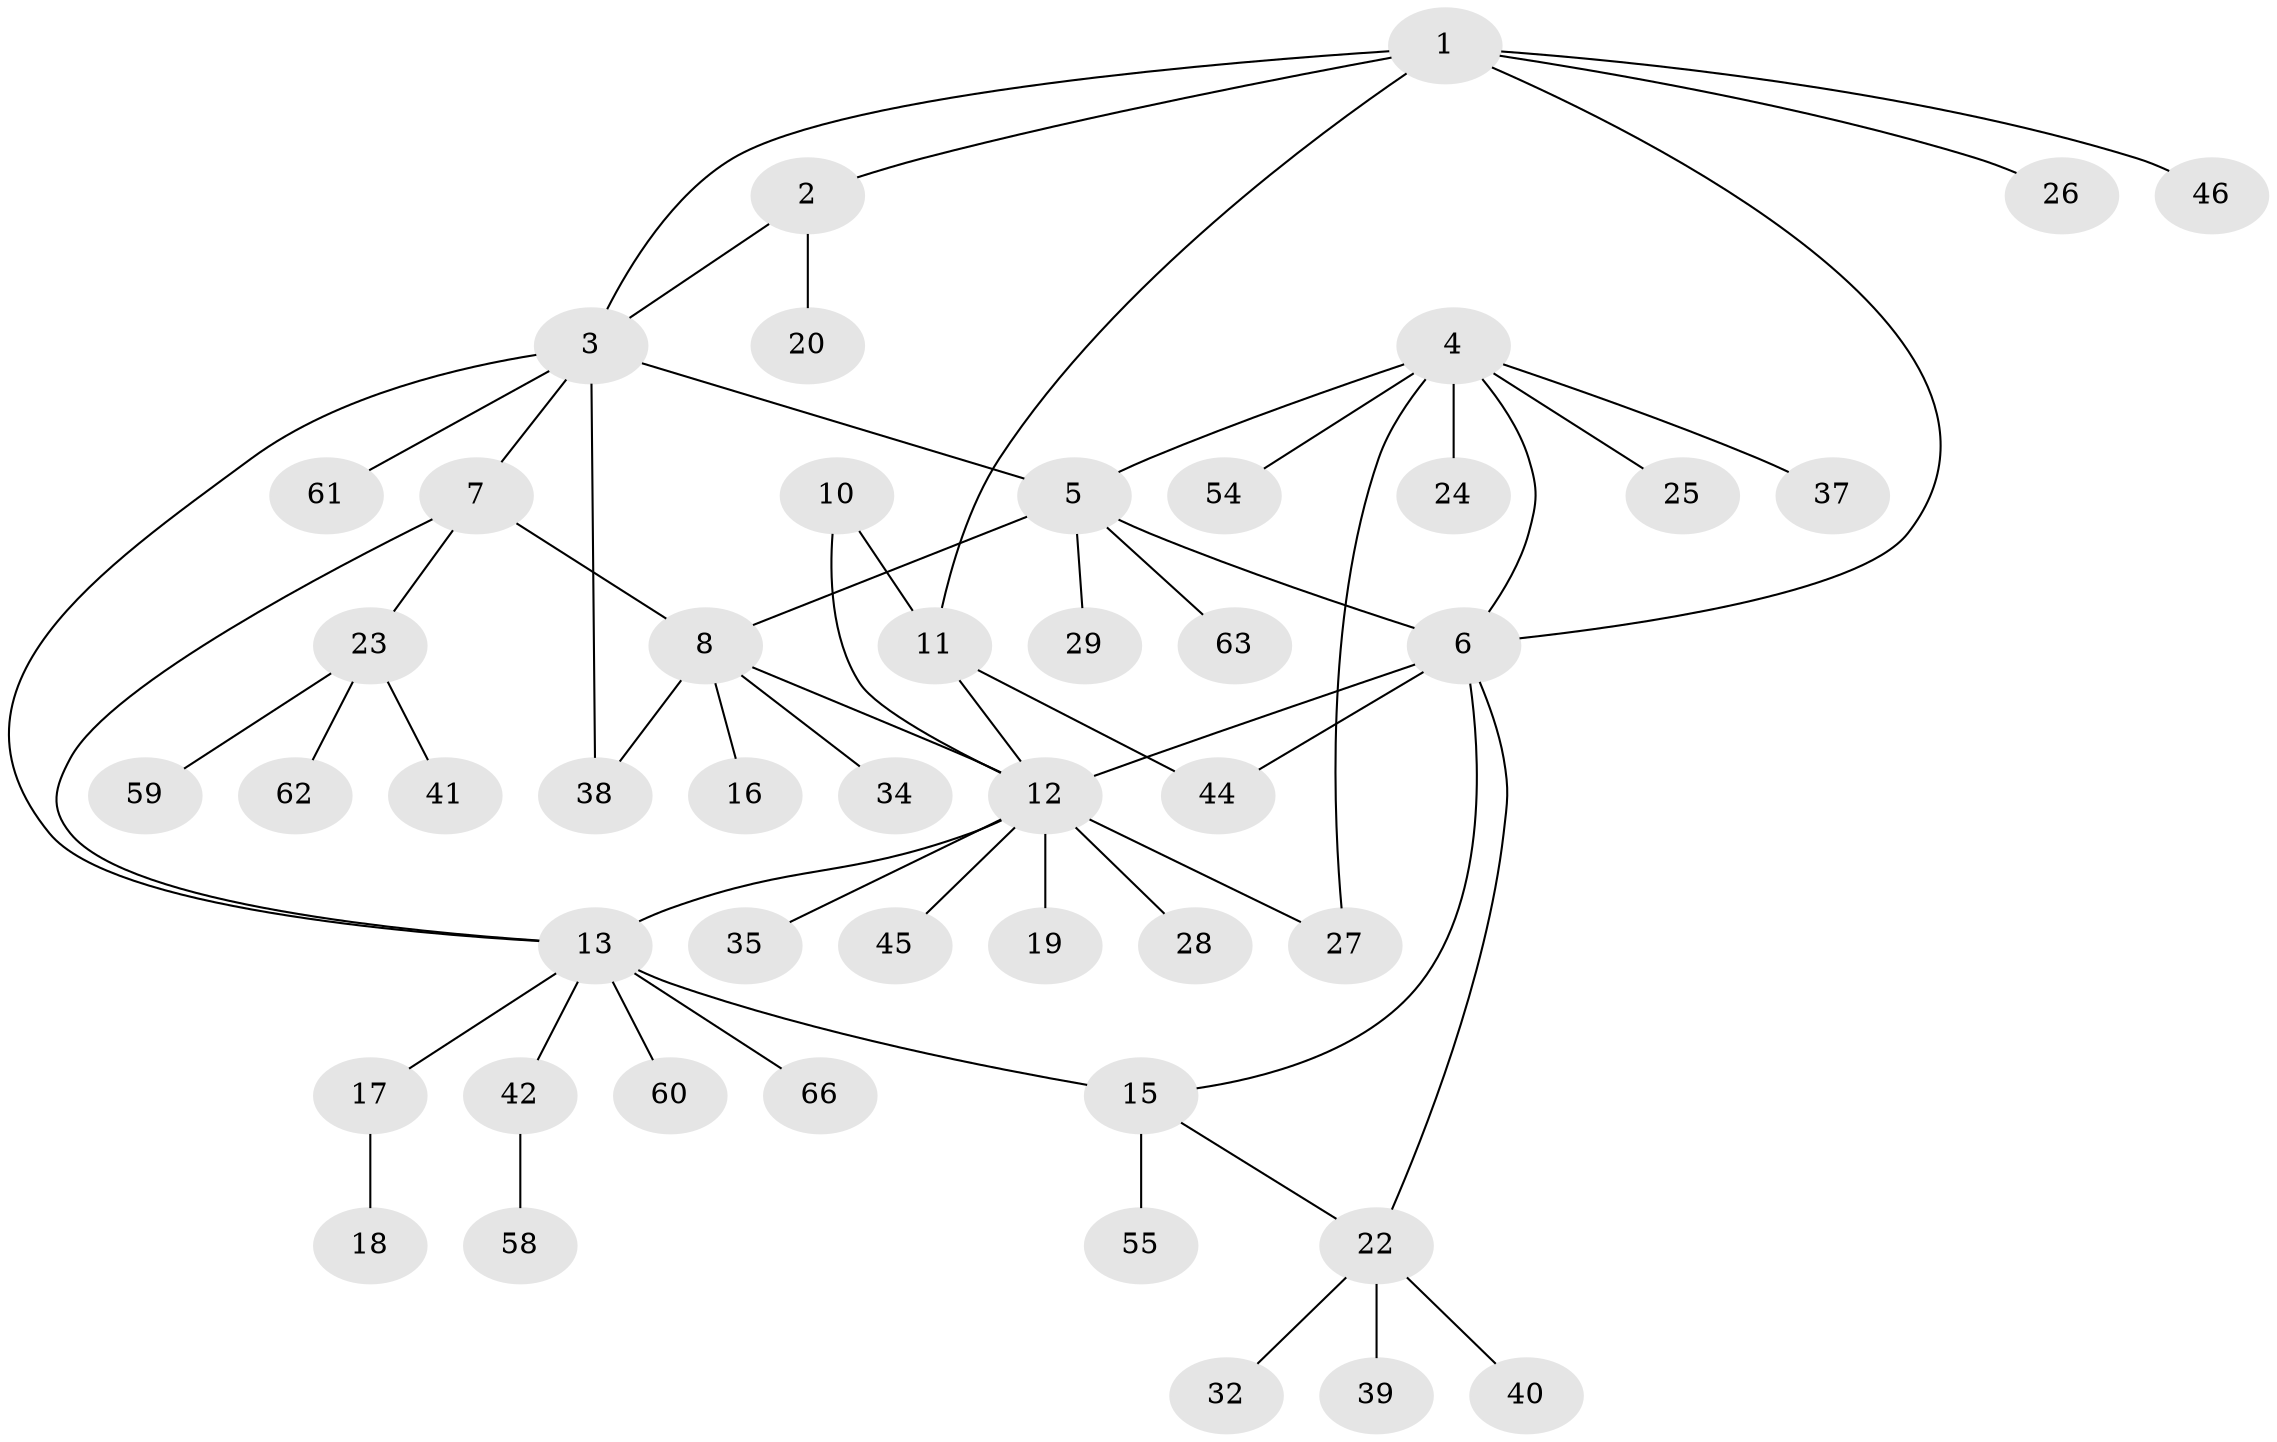 // Generated by graph-tools (version 1.1) at 2025/52/02/27/25 19:52:18]
// undirected, 47 vertices, 60 edges
graph export_dot {
graph [start="1"]
  node [color=gray90,style=filled];
  1 [super="+47"];
  2 [super="+30"];
  3 [super="+21"];
  4 [super="+36"];
  5 [super="+51"];
  6 [super="+53"];
  7 [super="+48"];
  8 [super="+9"];
  10;
  11 [super="+43"];
  12 [super="+65"];
  13 [super="+14"];
  15 [super="+49"];
  16;
  17 [super="+31"];
  18 [super="+57"];
  19 [super="+64"];
  20 [super="+56"];
  22 [super="+33"];
  23 [super="+52"];
  24;
  25;
  26;
  27;
  28;
  29;
  32;
  34;
  35;
  37;
  38;
  39;
  40;
  41;
  42;
  44;
  45;
  46 [super="+50"];
  54;
  55;
  58;
  59;
  60;
  61;
  62;
  63;
  66;
  1 -- 2;
  1 -- 3;
  1 -- 6;
  1 -- 11;
  1 -- 26;
  1 -- 46;
  2 -- 3;
  2 -- 20;
  3 -- 7;
  3 -- 13;
  3 -- 38;
  3 -- 61;
  3 -- 5;
  4 -- 5;
  4 -- 6;
  4 -- 24;
  4 -- 25;
  4 -- 27;
  4 -- 37;
  4 -- 54;
  5 -- 6;
  5 -- 8;
  5 -- 29;
  5 -- 63;
  6 -- 12;
  6 -- 15;
  6 -- 22;
  6 -- 44;
  7 -- 8 [weight=2];
  7 -- 23;
  7 -- 13;
  8 -- 16;
  8 -- 34;
  8 -- 38;
  8 -- 12;
  10 -- 11;
  10 -- 12;
  11 -- 12;
  11 -- 44;
  12 -- 19;
  12 -- 27;
  12 -- 28;
  12 -- 35;
  12 -- 45;
  12 -- 13;
  13 -- 15 [weight=2];
  13 -- 17;
  13 -- 60;
  13 -- 66;
  13 -- 42;
  15 -- 22;
  15 -- 55;
  17 -- 18;
  22 -- 32;
  22 -- 39;
  22 -- 40;
  23 -- 41;
  23 -- 59;
  23 -- 62;
  42 -- 58;
}
